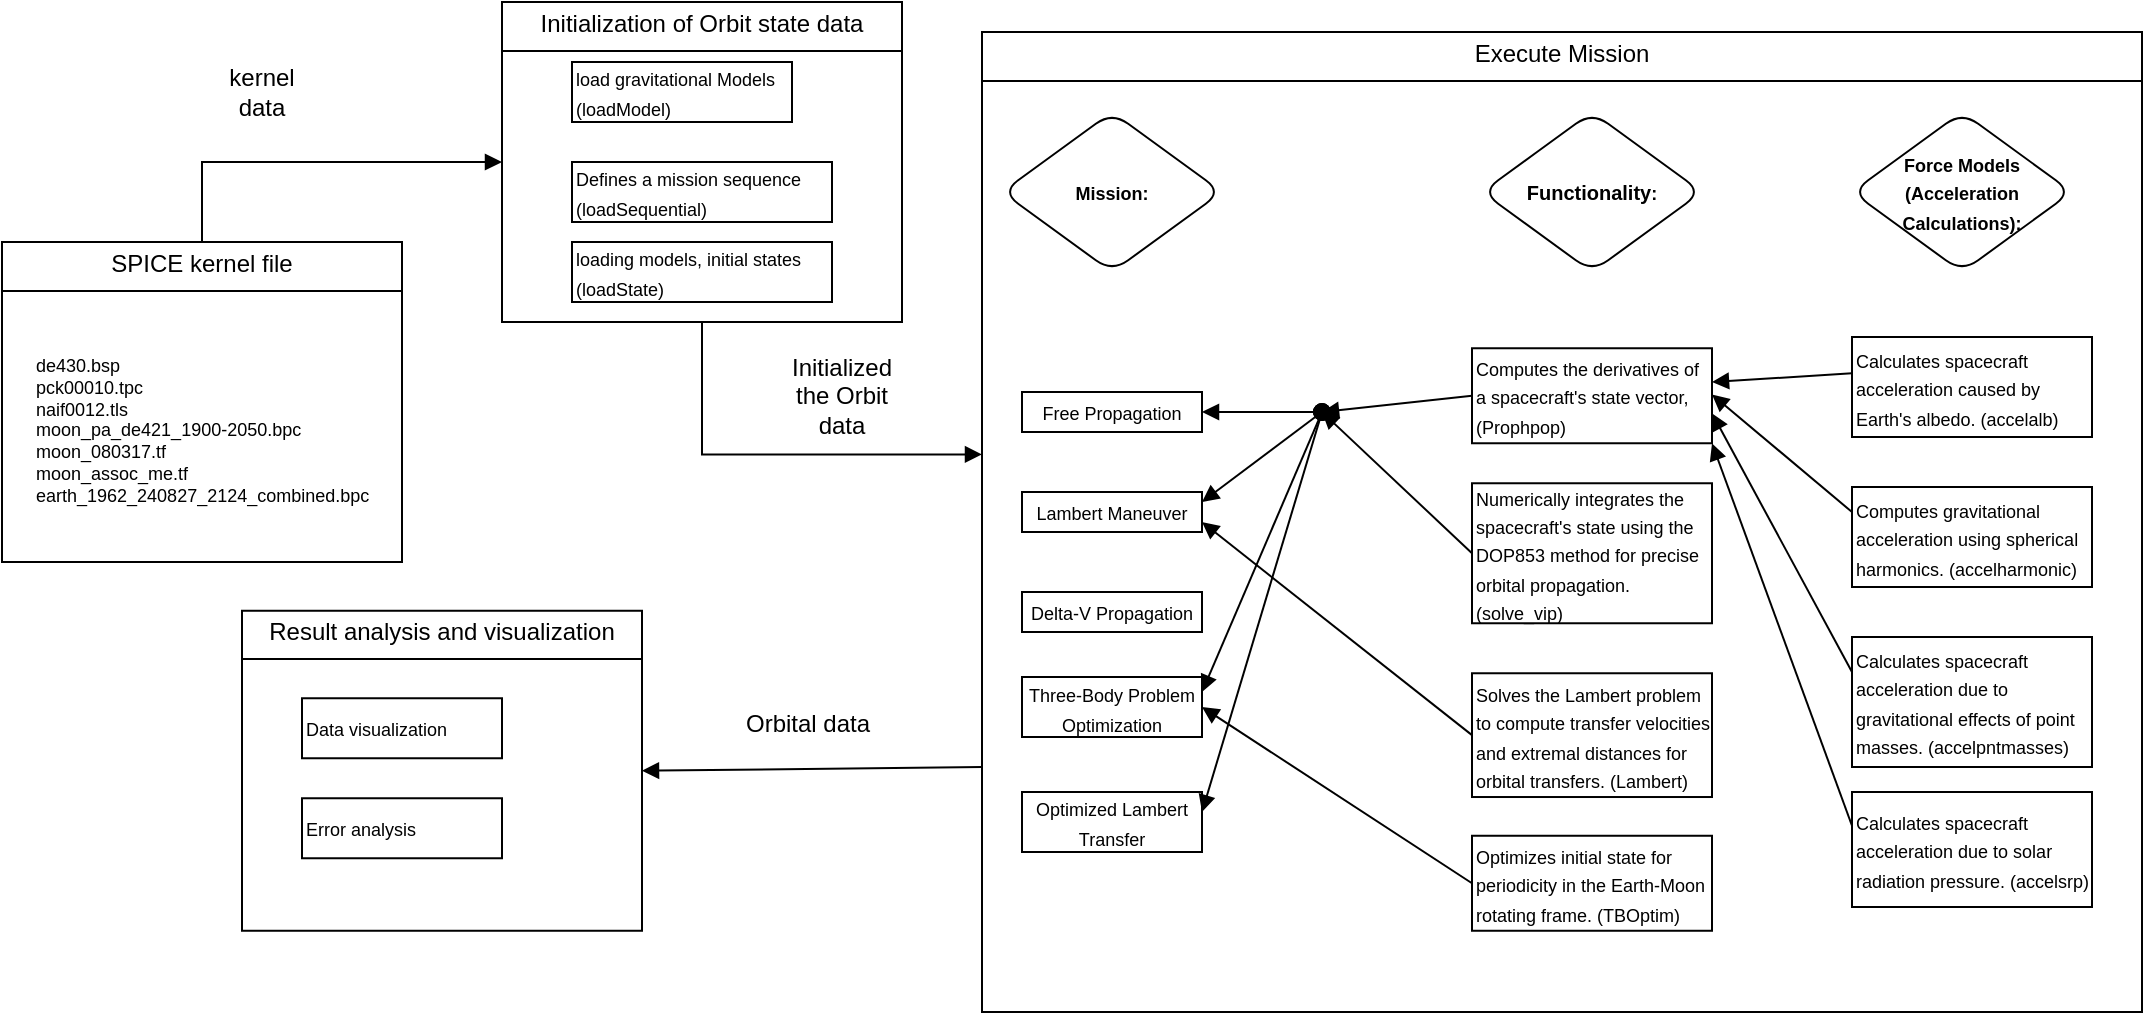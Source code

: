 <mxfile version="24.8.6">
  <diagram name="Page-1" id="9361dd3d-8414-5efd-6122-117bd74ce7a7">
    <mxGraphModel dx="1900" dy="1233" grid="1" gridSize="10" guides="1" tooltips="1" connect="1" arrows="1" fold="1" page="0" pageScale="1.5" pageWidth="826" pageHeight="1169" background="none" math="0" shadow="0">
      <root>
        <mxCell id="0" />
        <mxCell id="1" parent="0" />
        <mxCell id="raCDrMh42CsUO1TfeVZc-32" value="&lt;p style=&quot;margin:0px;margin-top:4px;text-align:center;&quot;&gt;&lt;span style=&quot;background-color: initial;&quot;&gt;SPICE kernel file&lt;/span&gt;&lt;/p&gt;&lt;hr size=&quot;1&quot; style=&quot;border-style:solid;&quot;&gt;&lt;div style=&quot;height:2px;&quot;&gt;&lt;/div&gt;" style="verticalAlign=top;align=left;overflow=fill;html=1;whiteSpace=wrap;" vertex="1" parent="1">
          <mxGeometry x="-400" y="60" width="200" height="160" as="geometry" />
        </mxCell>
        <UserObject label="de430.bsp&#xa;pck00010.tpc&#xa;naif0012.tls&#xa;moon_pa_de421_1900-2050.bpc&#xa;moon_080317.tf&#xa;moon_assoc_me.tf&#xa;earth_1962_240827_2124_combined.bpc" link="de430.bsp&#xa;pck00010.tpc&#xa;naif0012.tls&#xa;moon_pa_de421_1900-2050.bpc&#xa;moon_080317.tf&#xa;moon_assoc_me.tf&#xa;earth_1962_240827_2124_combined.bpc" id="raCDrMh42CsUO1TfeVZc-12">
          <mxCell style="text;whiteSpace=wrap;fontSize=9;" vertex="1" parent="1">
            <mxGeometry x="-385" y="110" width="170" height="120" as="geometry" />
          </mxCell>
        </UserObject>
        <mxCell id="raCDrMh42CsUO1TfeVZc-36" value="&lt;p style=&quot;margin:0px;margin-top:4px;text-align:center;&quot;&gt;&lt;span style=&quot;background-color: initial;&quot;&gt;Initialization of Orbit state data&lt;/span&gt;&lt;/p&gt;&lt;hr size=&quot;1&quot; style=&quot;border-style:solid;&quot;&gt;&lt;div style=&quot;height:2px;&quot;&gt;&lt;/div&gt;" style="verticalAlign=top;align=left;overflow=fill;html=1;whiteSpace=wrap;" vertex="1" parent="1">
          <mxGeometry x="-150" y="-60" width="200" height="160" as="geometry" />
        </mxCell>
        <mxCell id="raCDrMh42CsUO1TfeVZc-18" value="&lt;font style=&quot;font-size: 9px;&quot;&gt;load gravitational Models (loadModel)&lt;/font&gt;" style="html=1;whiteSpace=wrap;align=left;" vertex="1" parent="1">
          <mxGeometry x="-115" y="-30" width="110" height="30" as="geometry" />
        </mxCell>
        <mxCell id="raCDrMh42CsUO1TfeVZc-20" value="&lt;font style=&quot;font-size: 9px;&quot;&gt;Defines a mission sequence (loadSequential)&lt;/font&gt;" style="html=1;whiteSpace=wrap;align=left;" vertex="1" parent="1">
          <mxGeometry x="-115" y="20" width="130" height="30" as="geometry" />
        </mxCell>
        <mxCell id="raCDrMh42CsUO1TfeVZc-38" value="&lt;p style=&quot;margin:0px;margin-top:4px;text-align:center;&quot;&gt;&lt;span style=&quot;background-color: initial;&quot;&gt;Execute Mission&lt;/span&gt;&lt;/p&gt;&lt;hr size=&quot;1&quot; style=&quot;border-style:solid;&quot;&gt;&lt;div style=&quot;height:2px;&quot;&gt;&lt;/div&gt;" style="verticalAlign=top;align=left;overflow=fill;html=1;whiteSpace=wrap;" vertex="1" parent="1">
          <mxGeometry x="90" y="-45" width="580" height="490" as="geometry" />
        </mxCell>
        <mxCell id="raCDrMh42CsUO1TfeVZc-43" value="&lt;font style=&quot;font-size: 9px;&quot;&gt;Free Propagation&lt;/font&gt;" style="html=1;whiteSpace=wrap;align=center;" vertex="1" parent="1">
          <mxGeometry x="110" y="135" width="90" height="20" as="geometry" />
        </mxCell>
        <mxCell id="raCDrMh42CsUO1TfeVZc-44" value="&lt;font style=&quot;font-size: 9px;&quot;&gt;Lambert Maneuver&lt;/font&gt;" style="html=1;whiteSpace=wrap;align=center;" vertex="1" parent="1">
          <mxGeometry x="110" y="185" width="90" height="20" as="geometry" />
        </mxCell>
        <mxCell id="raCDrMh42CsUO1TfeVZc-45" value="&lt;font style=&quot;font-size: 9px;&quot;&gt;Delta-V Propagation&lt;/font&gt;" style="html=1;whiteSpace=wrap;align=center;" vertex="1" parent="1">
          <mxGeometry x="110" y="235" width="90" height="20" as="geometry" />
        </mxCell>
        <mxCell id="raCDrMh42CsUO1TfeVZc-59" value="&lt;font style=&quot;font-size: 9px;&quot;&gt;Calculates spacecraft acceleration caused by Earth&#39;s albedo. (accelalb)&lt;/font&gt;" style="html=1;whiteSpace=wrap;align=left;" vertex="1" parent="1">
          <mxGeometry x="525" y="107.5" width="120" height="50" as="geometry" />
        </mxCell>
        <mxCell id="raCDrMh42CsUO1TfeVZc-60" value="&lt;font style=&quot;font-size: 9px;&quot;&gt;Calculates spacecraft acceleration due to gravitational effects of point masses. (accelpntmasses)&lt;/font&gt;" style="html=1;whiteSpace=wrap;align=left;" vertex="1" parent="1">
          <mxGeometry x="525" y="257.5" width="120" height="65" as="geometry" />
        </mxCell>
        <mxCell id="raCDrMh42CsUO1TfeVZc-61" value="&lt;font style=&quot;font-size: 9px;&quot;&gt;Computes gravitational acceleration using spherical harmonics. (accelharmonic&lt;/font&gt;&lt;span style=&quot;font-size: 9px; background-color: initial;&quot;&gt;)&lt;/span&gt;" style="html=1;whiteSpace=wrap;align=left;" vertex="1" parent="1">
          <mxGeometry x="525" y="182.5" width="120" height="50" as="geometry" />
        </mxCell>
        <mxCell id="raCDrMh42CsUO1TfeVZc-63" value="&lt;font style=&quot;font-size: 9px;&quot;&gt;Calculates spacecraft acceleration due to solar radiation pressure. (accelsrp)&lt;/font&gt;" style="html=1;whiteSpace=wrap;align=left;" vertex="1" parent="1">
          <mxGeometry x="525" y="335" width="120" height="57.5" as="geometry" />
        </mxCell>
        <mxCell id="raCDrMh42CsUO1TfeVZc-65" value="&lt;font style=&quot;font-size: 9px;&quot;&gt;Computes the derivatives of a spacecraft&#39;s state vector,(Prophpop)&lt;/font&gt;" style="html=1;whiteSpace=wrap;align=left;" vertex="1" parent="1">
          <mxGeometry x="335" y="113.13" width="120" height="47.5" as="geometry" />
        </mxCell>
        <mxCell id="raCDrMh42CsUO1TfeVZc-66" value="&lt;font style=&quot;font-size: 9px;&quot;&gt;Optimizes initial state for periodicity in the Earth-Moon rotating frame. (TBOptim)&lt;/font&gt;" style="html=1;whiteSpace=wrap;align=left;" vertex="1" parent="1">
          <mxGeometry x="335" y="356.88" width="120" height="47.5" as="geometry" />
        </mxCell>
        <mxCell id="raCDrMh42CsUO1TfeVZc-68" value="&lt;span style=&quot;text-align: left;&quot;&gt;&lt;font style=&quot;font-size: 9px;&quot;&gt;Three-Body Problem Optimization&lt;/font&gt;&lt;/span&gt;" style="html=1;whiteSpace=wrap;align=center;" vertex="1" parent="1">
          <mxGeometry x="110" y="277.5" width="90" height="30" as="geometry" />
        </mxCell>
        <mxCell id="raCDrMh42CsUO1TfeVZc-72" value="&lt;span style=&quot;text-align: left;&quot;&gt;&lt;font style=&quot;font-size: 9px;&quot;&gt;Optimized Lambert Transfer&lt;/font&gt;&lt;/span&gt;" style="html=1;whiteSpace=wrap;align=center;" vertex="1" parent="1">
          <mxGeometry x="110" y="335" width="90" height="30" as="geometry" />
        </mxCell>
        <mxCell id="raCDrMh42CsUO1TfeVZc-74" value="&lt;font style=&quot;font-size: 9px;&quot;&gt;Solves the Lambert problem to compute transfer velocities and extremal distances for orbital transfers. (Lambert)&lt;/font&gt;" style="html=1;whiteSpace=wrap;align=left;" vertex="1" parent="1">
          <mxGeometry x="335" y="275.63" width="120" height="61.88" as="geometry" />
        </mxCell>
        <mxCell id="raCDrMh42CsUO1TfeVZc-77" value="&lt;font style=&quot;font-size: 9px;&quot;&gt;Numerically integrates the spacecraft&#39;s state using the DOP853 method for precise orbital propagation. (solve_vip)&lt;/font&gt;" style="html=1;whiteSpace=wrap;align=left;" vertex="1" parent="1">
          <mxGeometry x="335" y="180.63" width="120" height="70" as="geometry" />
        </mxCell>
        <mxCell id="raCDrMh42CsUO1TfeVZc-80" value="&lt;font style=&quot;font-size: 9px;&quot;&gt;loading models, initial states (loadState)&lt;/font&gt;" style="html=1;whiteSpace=wrap;align=left;" vertex="1" parent="1">
          <mxGeometry x="-115" y="60" width="130" height="30" as="geometry" />
        </mxCell>
        <mxCell id="raCDrMh42CsUO1TfeVZc-82" value="" style="endArrow=block;endFill=1;html=1;align=left;verticalAlign=top;rounded=0;exitX=0;exitY=0.5;exitDx=0;exitDy=0;entryX=1;entryY=0.25;entryDx=0;entryDy=0;" edge="1" parent="1">
          <mxGeometry x="-1" relative="1" as="geometry">
            <mxPoint x="525" y="125.63" as="sourcePoint" />
            <mxPoint x="455" y="130.005" as="targetPoint" />
            <mxPoint as="offset" />
          </mxGeometry>
        </mxCell>
        <mxCell id="raCDrMh42CsUO1TfeVZc-84" value="" style="endArrow=block;endFill=1;html=1;align=left;verticalAlign=top;rounded=0;exitX=0;exitY=0.5;exitDx=0;exitDy=0;entryX=1;entryY=0.5;entryDx=0;entryDy=0;" edge="1" parent="1">
          <mxGeometry x="-1" relative="1" as="geometry">
            <mxPoint x="525" y="195.01" as="sourcePoint" />
            <mxPoint x="455" y="136.26" as="targetPoint" />
            <mxPoint as="offset" />
          </mxGeometry>
        </mxCell>
        <mxCell id="raCDrMh42CsUO1TfeVZc-86" value="" style="endArrow=block;endFill=1;html=1;align=left;verticalAlign=top;rounded=0;exitX=0;exitY=0.5;exitDx=0;exitDy=0;entryX=1;entryY=0.75;entryDx=0;entryDy=0;" edge="1" parent="1">
          <mxGeometry x="-1" relative="1" as="geometry">
            <mxPoint x="525" y="275.01" as="sourcePoint" />
            <mxPoint x="455" y="145.635" as="targetPoint" />
            <mxPoint as="offset" />
          </mxGeometry>
        </mxCell>
        <mxCell id="raCDrMh42CsUO1TfeVZc-88" value="" style="endArrow=block;endFill=1;html=1;align=left;verticalAlign=top;rounded=0;exitX=0;exitY=0.5;exitDx=0;exitDy=0;entryX=1;entryY=1;entryDx=0;entryDy=0;" edge="1" parent="1">
          <mxGeometry x="-1" relative="1" as="geometry">
            <mxPoint x="525" y="351.88" as="sourcePoint" />
            <mxPoint x="455" y="160.63" as="targetPoint" />
            <mxPoint as="offset" />
          </mxGeometry>
        </mxCell>
        <mxCell id="raCDrMh42CsUO1TfeVZc-90" value="" style="endArrow=block;endFill=1;html=1;align=left;verticalAlign=top;rounded=0;exitX=0;exitY=0.5;exitDx=0;exitDy=0;" edge="1" parent="1" source="raCDrMh42CsUO1TfeVZc-65">
          <mxGeometry x="-1" relative="1" as="geometry">
            <mxPoint x="315" y="277.5" as="sourcePoint" />
            <mxPoint x="260" y="145" as="targetPoint" />
          </mxGeometry>
        </mxCell>
        <mxCell id="raCDrMh42CsUO1TfeVZc-93" value="" style="html=1;verticalAlign=bottom;startArrow=oval;startFill=1;endArrow=block;startSize=8;curved=0;rounded=0;entryX=1;entryY=0.5;entryDx=0;entryDy=0;" edge="1" parent="1" target="raCDrMh42CsUO1TfeVZc-43">
          <mxGeometry width="60" relative="1" as="geometry">
            <mxPoint x="260" y="145" as="sourcePoint" />
            <mxPoint x="120" y="125" as="targetPoint" />
          </mxGeometry>
        </mxCell>
        <mxCell id="raCDrMh42CsUO1TfeVZc-94" value="" style="endArrow=block;endFill=1;html=1;align=left;verticalAlign=top;rounded=0;exitX=0;exitY=0.5;exitDx=0;exitDy=0;" edge="1" parent="1" source="raCDrMh42CsUO1TfeVZc-77">
          <mxGeometry x="-1" relative="1" as="geometry">
            <mxPoint x="315" y="243" as="sourcePoint" />
            <mxPoint x="260" y="145" as="targetPoint" />
          </mxGeometry>
        </mxCell>
        <mxCell id="raCDrMh42CsUO1TfeVZc-95" value="" style="endArrow=block;endFill=1;html=1;align=left;verticalAlign=top;rounded=0;exitX=0;exitY=0.5;exitDx=0;exitDy=0;entryX=1;entryY=0.75;entryDx=0;entryDy=0;" edge="1" parent="1" source="raCDrMh42CsUO1TfeVZc-74" target="raCDrMh42CsUO1TfeVZc-44">
          <mxGeometry x="-1" relative="1" as="geometry">
            <mxPoint x="305" y="290" as="sourcePoint" />
            <mxPoint x="230" y="240" as="targetPoint" />
          </mxGeometry>
        </mxCell>
        <mxCell id="raCDrMh42CsUO1TfeVZc-97" value="" style="html=1;verticalAlign=bottom;startArrow=oval;startFill=1;endArrow=block;startSize=8;curved=0;rounded=0;entryX=1;entryY=0.25;entryDx=0;entryDy=0;" edge="1" parent="1" target="raCDrMh42CsUO1TfeVZc-44">
          <mxGeometry width="60" relative="1" as="geometry">
            <mxPoint x="260" y="145" as="sourcePoint" />
            <mxPoint x="210" y="200" as="targetPoint" />
          </mxGeometry>
        </mxCell>
        <mxCell id="raCDrMh42CsUO1TfeVZc-98" value="" style="html=1;verticalAlign=bottom;startArrow=oval;startFill=1;endArrow=block;startSize=8;curved=0;rounded=0;entryX=1;entryY=0.25;entryDx=0;entryDy=0;" edge="1" parent="1" target="raCDrMh42CsUO1TfeVZc-68">
          <mxGeometry width="60" relative="1" as="geometry">
            <mxPoint x="260" y="145" as="sourcePoint" />
            <mxPoint x="210" y="245" as="targetPoint" />
          </mxGeometry>
        </mxCell>
        <mxCell id="raCDrMh42CsUO1TfeVZc-101" value="" style="endArrow=block;endFill=1;html=1;align=left;verticalAlign=top;rounded=0;exitX=0;exitY=0.5;exitDx=0;exitDy=0;entryX=1;entryY=0.5;entryDx=0;entryDy=0;" edge="1" parent="1" source="raCDrMh42CsUO1TfeVZc-66" target="raCDrMh42CsUO1TfeVZc-68">
          <mxGeometry x="-1" relative="1" as="geometry">
            <mxPoint x="325" y="471" as="sourcePoint" />
            <mxPoint x="190" y="385" as="targetPoint" />
          </mxGeometry>
        </mxCell>
        <mxCell id="raCDrMh42CsUO1TfeVZc-102" value="" style="endArrow=block;endFill=1;html=1;align=left;verticalAlign=top;rounded=0;" edge="1" parent="1">
          <mxGeometry x="-1" relative="1" as="geometry">
            <mxPoint x="260" y="145" as="sourcePoint" />
            <mxPoint x="200" y="345" as="targetPoint" />
          </mxGeometry>
        </mxCell>
        <mxCell id="raCDrMh42CsUO1TfeVZc-106" value="&lt;p style=&quot;margin:0px;margin-top:4px;text-align:center;&quot;&gt;&lt;span style=&quot;background-color: initial;&quot;&gt;Result analysis and visualization&lt;/span&gt;&lt;/p&gt;&lt;hr size=&quot;1&quot; style=&quot;border-style:solid;&quot;&gt;&lt;div style=&quot;height:2px;&quot;&gt;&lt;/div&gt;" style="verticalAlign=top;align=left;overflow=fill;html=1;whiteSpace=wrap;" vertex="1" parent="1">
          <mxGeometry x="-280" y="244.38" width="200" height="160" as="geometry" />
        </mxCell>
        <mxCell id="raCDrMh42CsUO1TfeVZc-109" value="&lt;font style=&quot;font-size: 9px;&quot;&gt;Data visualization&lt;/font&gt;" style="html=1;whiteSpace=wrap;align=left;" vertex="1" parent="1">
          <mxGeometry x="-250" y="288.13" width="100" height="30" as="geometry" />
        </mxCell>
        <mxCell id="raCDrMh42CsUO1TfeVZc-110" value="&lt;font style=&quot;font-size: 9px;&quot;&gt;Error analysis&lt;/font&gt;" style="html=1;whiteSpace=wrap;align=left;" vertex="1" parent="1">
          <mxGeometry x="-250" y="338.13" width="100" height="30" as="geometry" />
        </mxCell>
        <mxCell id="raCDrMh42CsUO1TfeVZc-118" value="&lt;font style=&quot;font-size: 9px;&quot;&gt;&lt;b&gt;Force Models (Acceleration Calculations):&lt;/b&gt;&lt;/font&gt;" style="rhombus;whiteSpace=wrap;html=1;rounded=1;" vertex="1" parent="1">
          <mxGeometry x="525" y="-5" width="110" height="80" as="geometry" />
        </mxCell>
        <mxCell id="raCDrMh42CsUO1TfeVZc-119" value="&lt;span style=&quot;font-size: 9px;&quot;&gt;&lt;b&gt;Mission:&lt;/b&gt;&lt;/span&gt;" style="rhombus;whiteSpace=wrap;html=1;rounded=1;" vertex="1" parent="1">
          <mxGeometry x="100" y="-5" width="110" height="80" as="geometry" />
        </mxCell>
        <mxCell id="raCDrMh42CsUO1TfeVZc-120" value="&lt;b style=&quot;&quot;&gt;&lt;font size=&quot;1&quot;&gt;Functionality&lt;/font&gt;&lt;/b&gt;&lt;b style=&quot;font-size: 9px;&quot;&gt;:&lt;/b&gt;" style="rhombus;whiteSpace=wrap;html=1;rounded=1;" vertex="1" parent="1">
          <mxGeometry x="340" y="-5" width="110" height="80" as="geometry" />
        </mxCell>
        <mxCell id="raCDrMh42CsUO1TfeVZc-121" value="" style="endArrow=block;endFill=1;html=1;edgeStyle=orthogonalEdgeStyle;align=left;verticalAlign=top;rounded=0;exitX=0.5;exitY=0;exitDx=0;exitDy=0;entryX=0;entryY=0.5;entryDx=0;entryDy=0;" edge="1" parent="1" source="raCDrMh42CsUO1TfeVZc-32" target="raCDrMh42CsUO1TfeVZc-36">
          <mxGeometry x="-1" relative="1" as="geometry">
            <mxPoint x="-570" y="20" as="sourcePoint" />
            <mxPoint x="-410" y="20" as="targetPoint" />
          </mxGeometry>
        </mxCell>
        <mxCell id="raCDrMh42CsUO1TfeVZc-123" value="" style="endArrow=block;endFill=1;html=1;edgeStyle=orthogonalEdgeStyle;align=left;verticalAlign=top;rounded=0;exitX=0.5;exitY=1;exitDx=0;exitDy=0;entryX=0;entryY=0.431;entryDx=0;entryDy=0;entryPerimeter=0;" edge="1" parent="1" source="raCDrMh42CsUO1TfeVZc-36" target="raCDrMh42CsUO1TfeVZc-38">
          <mxGeometry x="-1" relative="1" as="geometry">
            <mxPoint x="-175.29" y="195" as="sourcePoint" />
            <mxPoint x="-25.29" y="155" as="targetPoint" />
          </mxGeometry>
        </mxCell>
        <mxCell id="raCDrMh42CsUO1TfeVZc-125" value="kernel data" style="text;strokeColor=none;align=center;fillColor=none;html=1;verticalAlign=middle;whiteSpace=wrap;rounded=0;" vertex="1" parent="1">
          <mxGeometry x="-300" y="-30" width="60" height="30" as="geometry" />
        </mxCell>
        <mxCell id="raCDrMh42CsUO1TfeVZc-126" value="Initialized the Orbit data" style="text;strokeColor=none;align=center;fillColor=none;html=1;verticalAlign=middle;whiteSpace=wrap;rounded=0;" vertex="1" parent="1">
          <mxGeometry x="-10" y="121.88" width="60" height="30" as="geometry" />
        </mxCell>
        <mxCell id="raCDrMh42CsUO1TfeVZc-128" value="" style="endArrow=block;endFill=1;html=1;align=left;verticalAlign=top;rounded=0;exitX=0;exitY=0.75;exitDx=0;exitDy=0;entryX=1;entryY=0.5;entryDx=0;entryDy=0;" edge="1" parent="1" source="raCDrMh42CsUO1TfeVZc-38" target="raCDrMh42CsUO1TfeVZc-106">
          <mxGeometry x="-1" relative="1" as="geometry">
            <mxPoint x="-200" y="490" as="sourcePoint" />
            <mxPoint x="-50" y="450" as="targetPoint" />
          </mxGeometry>
        </mxCell>
        <mxCell id="raCDrMh42CsUO1TfeVZc-129" value="Orbital data" style="text;whiteSpace=wrap;" vertex="1" parent="1">
          <mxGeometry x="-30" y="286.57" width="100" height="40" as="geometry" />
        </mxCell>
      </root>
    </mxGraphModel>
  </diagram>
</mxfile>
